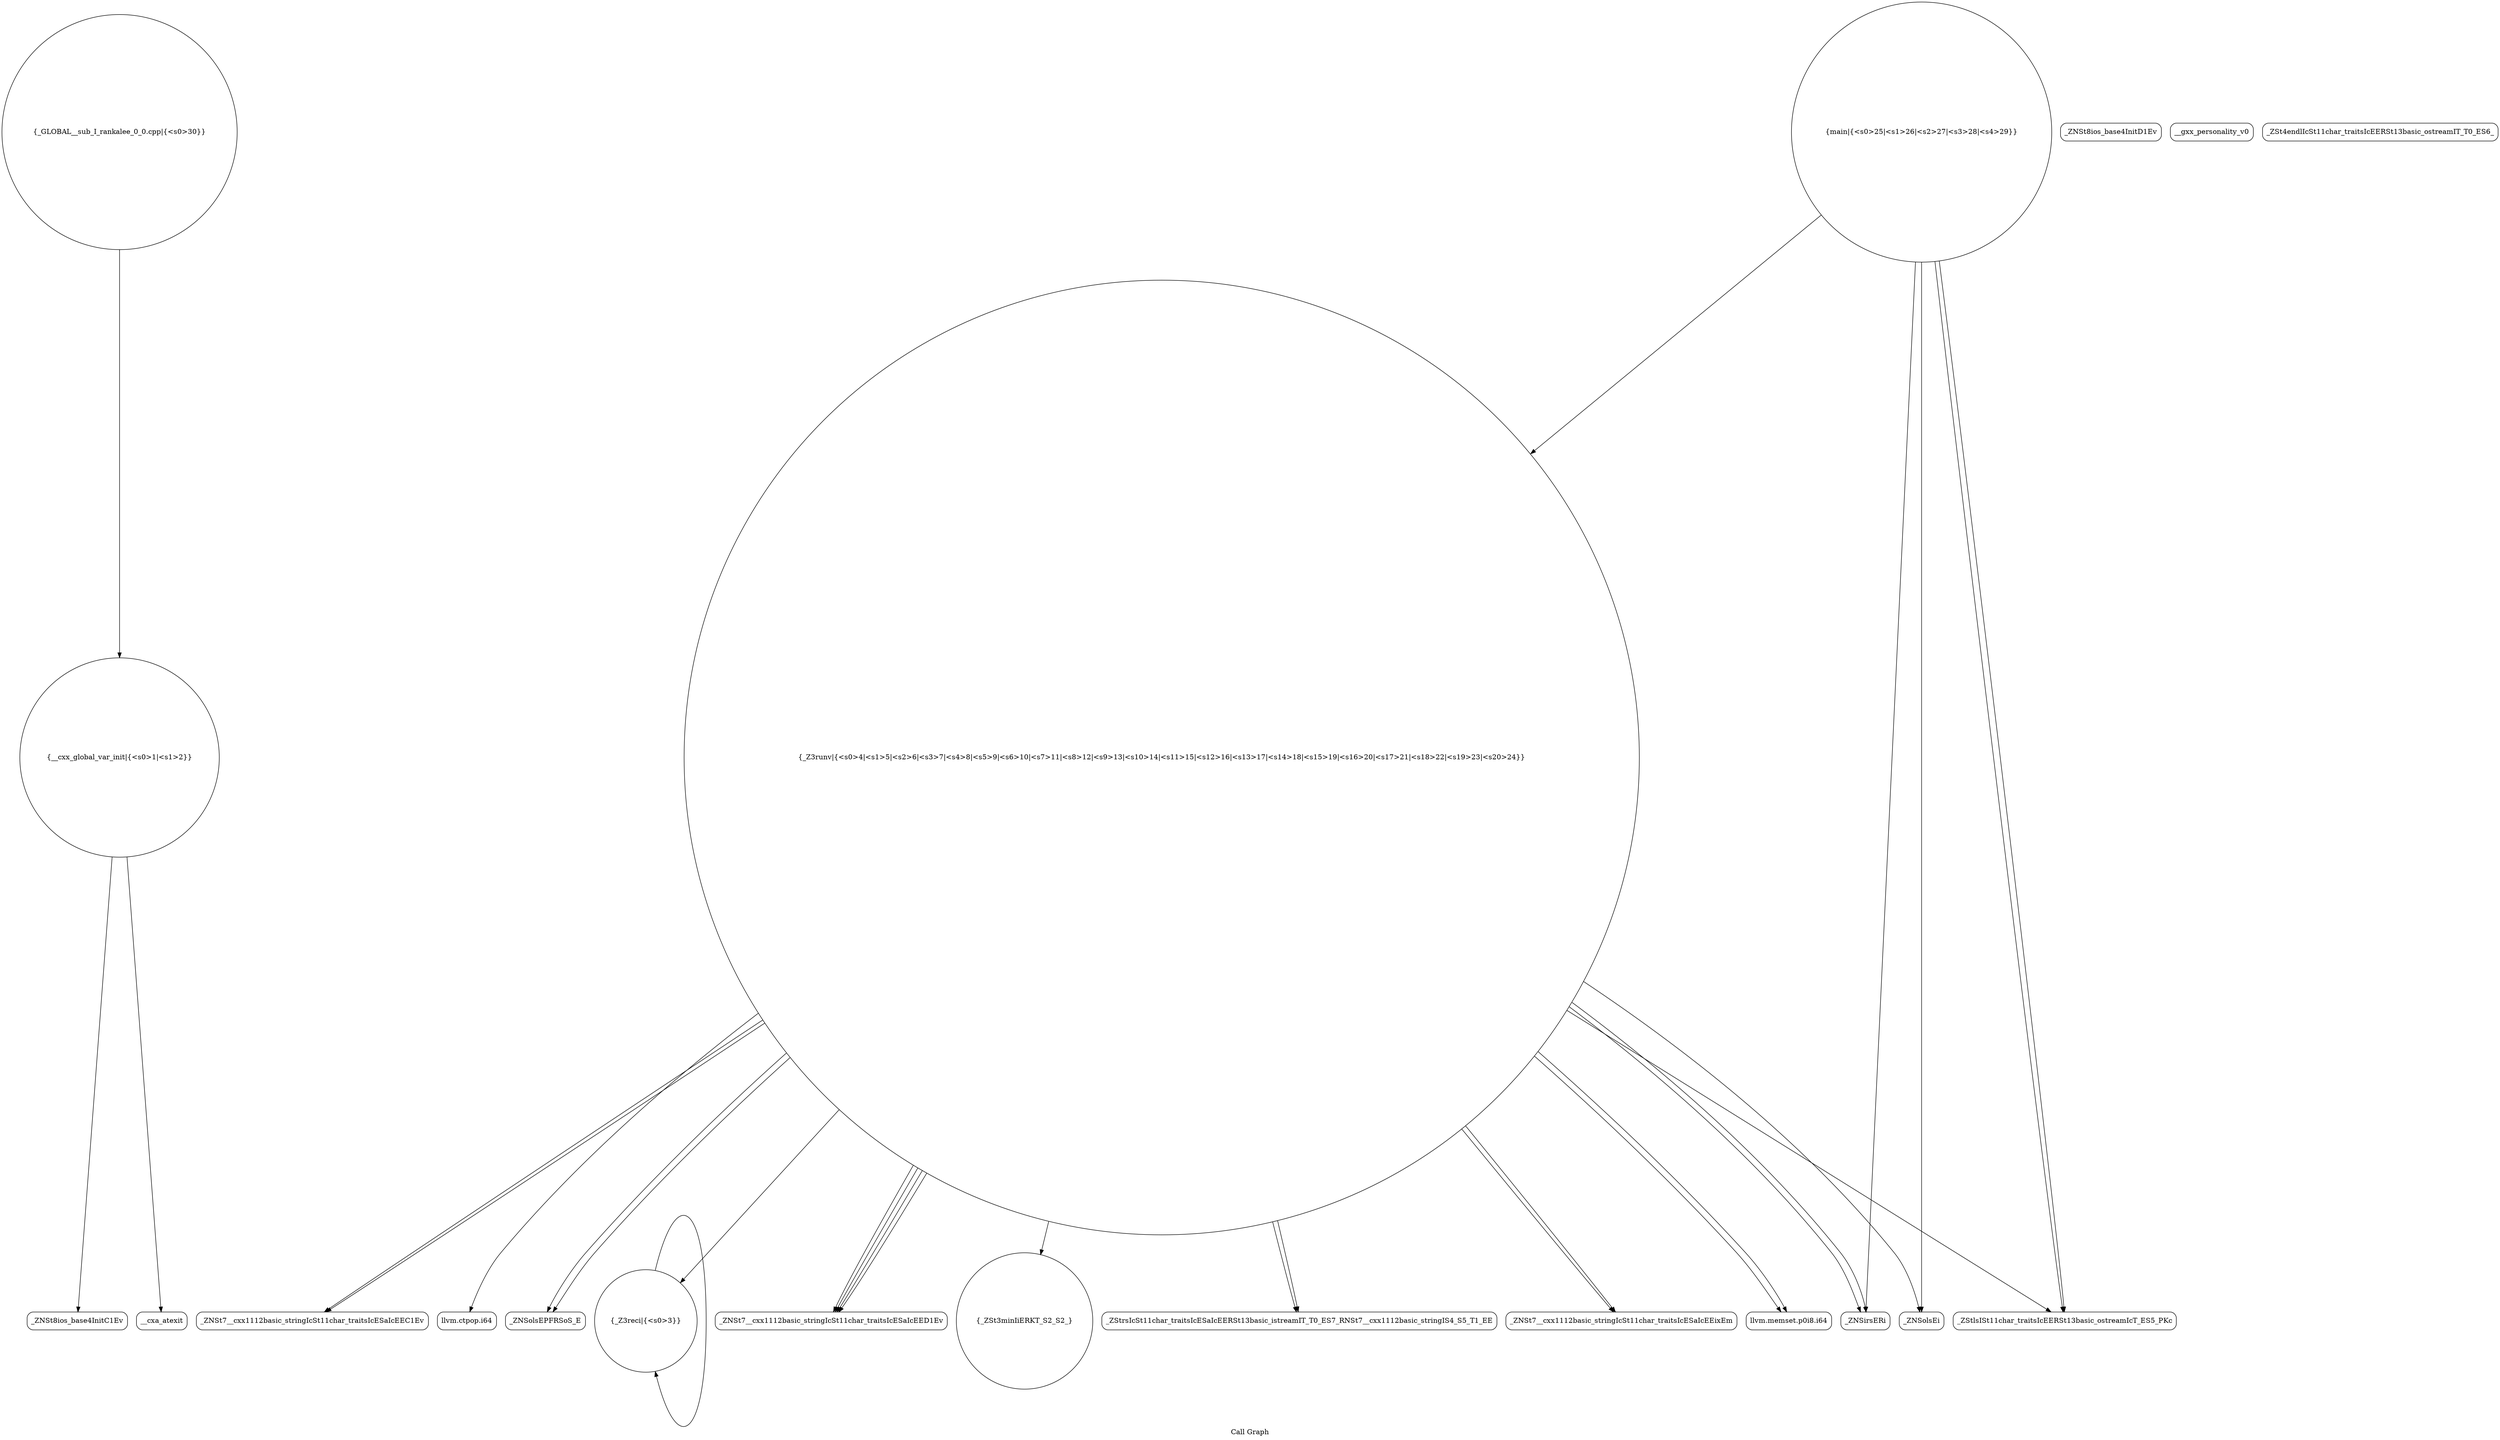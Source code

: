digraph "Call Graph" {
	label="Call Graph";

	Node0x55de9438caf0 [shape=record,shape=circle,label="{__cxx_global_var_init|{<s0>1|<s1>2}}"];
	Node0x55de9438caf0:s0 -> Node0x55de9438cf80[color=black];
	Node0x55de9438caf0:s1 -> Node0x55de9438d080[color=black];
	Node0x55de9438d280 [shape=record,shape=Mrecord,label="{_ZNSt7__cxx1112basic_stringIcSt11char_traitsIcESaIcEEC1Ev}"];
	Node0x55de9438d600 [shape=record,shape=Mrecord,label="{llvm.ctpop.i64}"];
	Node0x55de9438d000 [shape=record,shape=Mrecord,label="{_ZNSt8ios_base4InitD1Ev}"];
	Node0x55de9438d380 [shape=record,shape=Mrecord,label="{__gxx_personality_v0}"];
	Node0x55de9438d700 [shape=record,shape=Mrecord,label="{_ZNSolsEPFRSoS_E}"];
	Node0x55de9438d100 [shape=record,shape=circle,label="{_Z3reci|{<s0>3}}"];
	Node0x55de9438d100:s0 -> Node0x55de9438d100[color=black];
	Node0x55de9438d480 [shape=record,shape=Mrecord,label="{_ZNSt7__cxx1112basic_stringIcSt11char_traitsIcESaIcEED1Ev}"];
	Node0x55de9438d800 [shape=record,shape=Mrecord,label="{_ZNSolsEi}"];
	Node0x55de9438d200 [shape=record,shape=Mrecord,label="{_ZNSirsERi}"];
	Node0x55de9438d580 [shape=record,shape=circle,label="{_ZSt3minIiERKT_S2_S2_}"];
	Node0x55de9438d900 [shape=record,shape=circle,label="{_GLOBAL__sub_I_rankalee_0_0.cpp|{<s0>30}}"];
	Node0x55de9438d900:s0 -> Node0x55de9438caf0[color=black];
	Node0x55de9438cf80 [shape=record,shape=Mrecord,label="{_ZNSt8ios_base4InitC1Ev}"];
	Node0x55de9438d300 [shape=record,shape=Mrecord,label="{_ZStrsIcSt11char_traitsIcESaIcEERSt13basic_istreamIT_T0_ES7_RNSt7__cxx1112basic_stringIS4_S5_T1_EE}"];
	Node0x55de9438d680 [shape=record,shape=Mrecord,label="{_ZStlsISt11char_traitsIcEERSt13basic_ostreamIcT_ES5_PKc}"];
	Node0x55de9438d080 [shape=record,shape=Mrecord,label="{__cxa_atexit}"];
	Node0x55de9438d400 [shape=record,shape=Mrecord,label="{_ZNSt7__cxx1112basic_stringIcSt11char_traitsIcESaIcEEixEm}"];
	Node0x55de9438d780 [shape=record,shape=Mrecord,label="{_ZSt4endlIcSt11char_traitsIcEERSt13basic_ostreamIT_T0_ES6_}"];
	Node0x55de9438d180 [shape=record,shape=circle,label="{_Z3runv|{<s0>4|<s1>5|<s2>6|<s3>7|<s4>8|<s5>9|<s6>10|<s7>11|<s8>12|<s9>13|<s10>14|<s11>15|<s12>16|<s13>17|<s14>18|<s15>19|<s16>20|<s17>21|<s18>22|<s19>23|<s20>24}}"];
	Node0x55de9438d180:s0 -> Node0x55de9438d200[color=black];
	Node0x55de9438d180:s1 -> Node0x55de9438d200[color=black];
	Node0x55de9438d180:s2 -> Node0x55de9438d280[color=black];
	Node0x55de9438d180:s3 -> Node0x55de9438d300[color=black];
	Node0x55de9438d180:s4 -> Node0x55de9438d400[color=black];
	Node0x55de9438d180:s5 -> Node0x55de9438d480[color=black];
	Node0x55de9438d180:s6 -> Node0x55de9438d480[color=black];
	Node0x55de9438d180:s7 -> Node0x55de9438d280[color=black];
	Node0x55de9438d180:s8 -> Node0x55de9438d300[color=black];
	Node0x55de9438d180:s9 -> Node0x55de9438d400[color=black];
	Node0x55de9438d180:s10 -> Node0x55de9438d480[color=black];
	Node0x55de9438d180:s11 -> Node0x55de9438d480[color=black];
	Node0x55de9438d180:s12 -> Node0x55de9438d500[color=black];
	Node0x55de9438d180:s13 -> Node0x55de9438d500[color=black];
	Node0x55de9438d180:s14 -> Node0x55de9438d100[color=black];
	Node0x55de9438d180:s15 -> Node0x55de9438d600[color=black];
	Node0x55de9438d180:s16 -> Node0x55de9438d580[color=black];
	Node0x55de9438d180:s17 -> Node0x55de9438d680[color=black];
	Node0x55de9438d180:s18 -> Node0x55de9438d700[color=black];
	Node0x55de9438d180:s19 -> Node0x55de9438d800[color=black];
	Node0x55de9438d180:s20 -> Node0x55de9438d700[color=black];
	Node0x55de9438d500 [shape=record,shape=Mrecord,label="{llvm.memset.p0i8.i64}"];
	Node0x55de9438d880 [shape=record,shape=circle,label="{main|{<s0>25|<s1>26|<s2>27|<s3>28|<s4>29}}"];
	Node0x55de9438d880:s0 -> Node0x55de9438d200[color=black];
	Node0x55de9438d880:s1 -> Node0x55de9438d680[color=black];
	Node0x55de9438d880:s2 -> Node0x55de9438d800[color=black];
	Node0x55de9438d880:s3 -> Node0x55de9438d680[color=black];
	Node0x55de9438d880:s4 -> Node0x55de9438d180[color=black];
}
